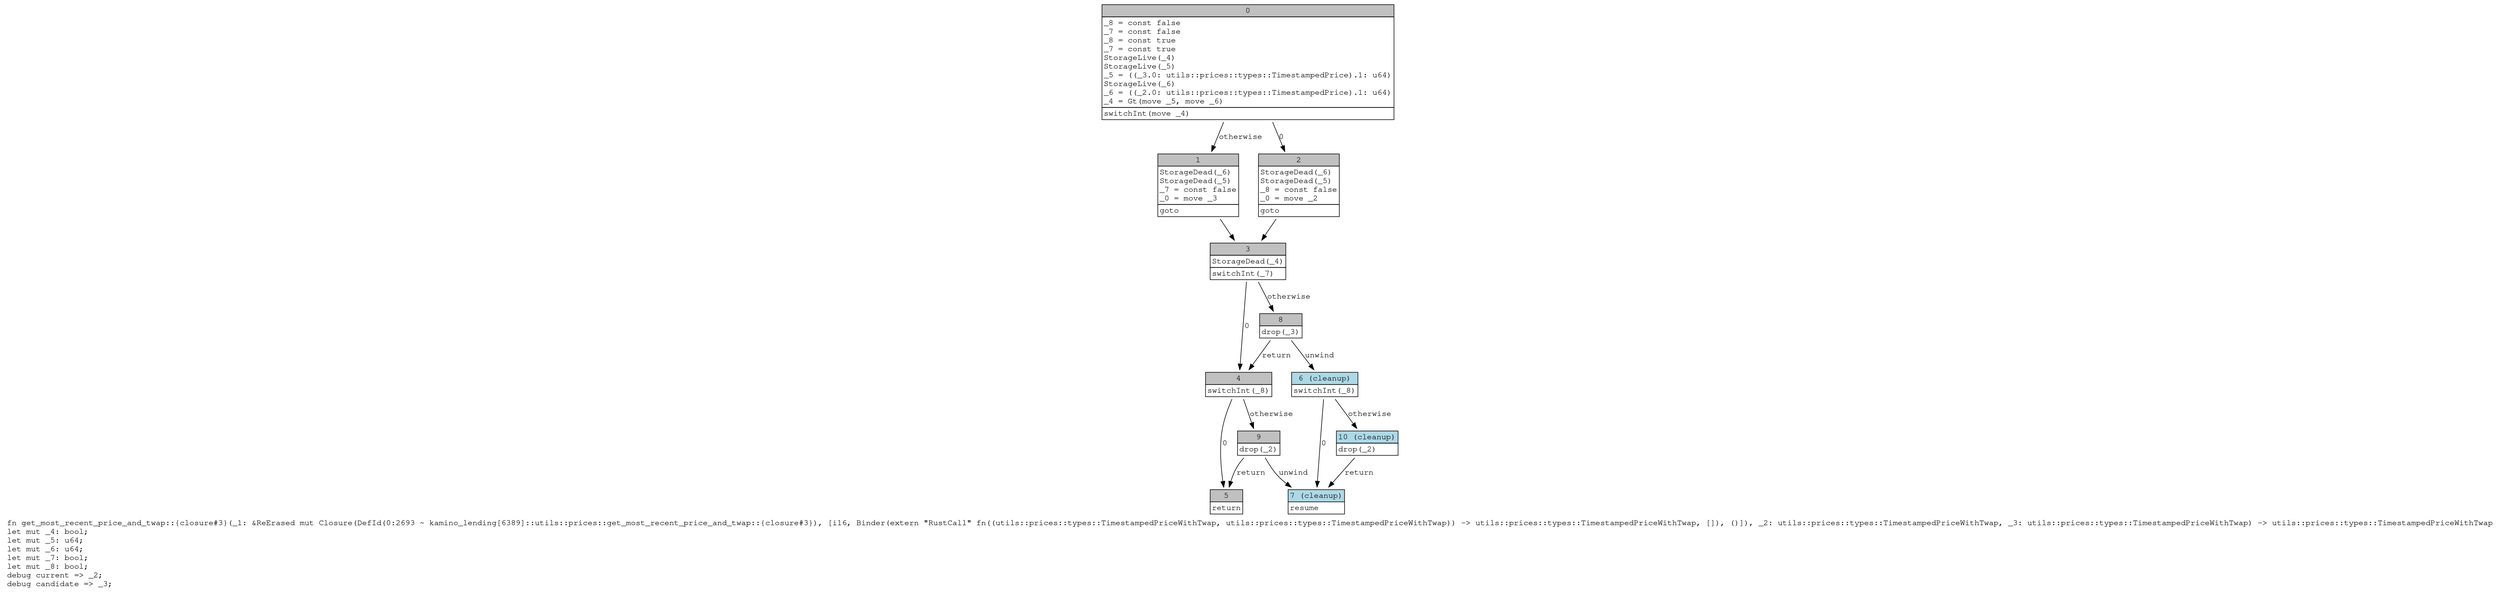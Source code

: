 digraph Mir_0_2693 {
    graph [fontname="Courier, monospace"];
    node [fontname="Courier, monospace"];
    edge [fontname="Courier, monospace"];
    label=<fn get_most_recent_price_and_twap::{closure#3}(_1: &amp;ReErased mut Closure(DefId(0:2693 ~ kamino_lending[6389]::utils::prices::get_most_recent_price_and_twap::{closure#3}), [i16, Binder(extern &quot;RustCall&quot; fn((utils::prices::types::TimestampedPriceWithTwap, utils::prices::types::TimestampedPriceWithTwap)) -&gt; utils::prices::types::TimestampedPriceWithTwap, []), ()]), _2: utils::prices::types::TimestampedPriceWithTwap, _3: utils::prices::types::TimestampedPriceWithTwap) -&gt; utils::prices::types::TimestampedPriceWithTwap<br align="left"/>let mut _4: bool;<br align="left"/>let mut _5: u64;<br align="left"/>let mut _6: u64;<br align="left"/>let mut _7: bool;<br align="left"/>let mut _8: bool;<br align="left"/>debug current =&gt; _2;<br align="left"/>debug candidate =&gt; _3;<br align="left"/>>;
    bb0__0_2693 [shape="none", label=<<table border="0" cellborder="1" cellspacing="0"><tr><td bgcolor="gray" align="center" colspan="1">0</td></tr><tr><td align="left" balign="left">_8 = const false<br/>_7 = const false<br/>_8 = const true<br/>_7 = const true<br/>StorageLive(_4)<br/>StorageLive(_5)<br/>_5 = ((_3.0: utils::prices::types::TimestampedPrice).1: u64)<br/>StorageLive(_6)<br/>_6 = ((_2.0: utils::prices::types::TimestampedPrice).1: u64)<br/>_4 = Gt(move _5, move _6)<br/></td></tr><tr><td align="left">switchInt(move _4)</td></tr></table>>];
    bb1__0_2693 [shape="none", label=<<table border="0" cellborder="1" cellspacing="0"><tr><td bgcolor="gray" align="center" colspan="1">1</td></tr><tr><td align="left" balign="left">StorageDead(_6)<br/>StorageDead(_5)<br/>_7 = const false<br/>_0 = move _3<br/></td></tr><tr><td align="left">goto</td></tr></table>>];
    bb2__0_2693 [shape="none", label=<<table border="0" cellborder="1" cellspacing="0"><tr><td bgcolor="gray" align="center" colspan="1">2</td></tr><tr><td align="left" balign="left">StorageDead(_6)<br/>StorageDead(_5)<br/>_8 = const false<br/>_0 = move _2<br/></td></tr><tr><td align="left">goto</td></tr></table>>];
    bb3__0_2693 [shape="none", label=<<table border="0" cellborder="1" cellspacing="0"><tr><td bgcolor="gray" align="center" colspan="1">3</td></tr><tr><td align="left" balign="left">StorageDead(_4)<br/></td></tr><tr><td align="left">switchInt(_7)</td></tr></table>>];
    bb4__0_2693 [shape="none", label=<<table border="0" cellborder="1" cellspacing="0"><tr><td bgcolor="gray" align="center" colspan="1">4</td></tr><tr><td align="left">switchInt(_8)</td></tr></table>>];
    bb5__0_2693 [shape="none", label=<<table border="0" cellborder="1" cellspacing="0"><tr><td bgcolor="gray" align="center" colspan="1">5</td></tr><tr><td align="left">return</td></tr></table>>];
    bb6__0_2693 [shape="none", label=<<table border="0" cellborder="1" cellspacing="0"><tr><td bgcolor="lightblue" align="center" colspan="1">6 (cleanup)</td></tr><tr><td align="left">switchInt(_8)</td></tr></table>>];
    bb7__0_2693 [shape="none", label=<<table border="0" cellborder="1" cellspacing="0"><tr><td bgcolor="lightblue" align="center" colspan="1">7 (cleanup)</td></tr><tr><td align="left">resume</td></tr></table>>];
    bb8__0_2693 [shape="none", label=<<table border="0" cellborder="1" cellspacing="0"><tr><td bgcolor="gray" align="center" colspan="1">8</td></tr><tr><td align="left">drop(_3)</td></tr></table>>];
    bb9__0_2693 [shape="none", label=<<table border="0" cellborder="1" cellspacing="0"><tr><td bgcolor="gray" align="center" colspan="1">9</td></tr><tr><td align="left">drop(_2)</td></tr></table>>];
    bb10__0_2693 [shape="none", label=<<table border="0" cellborder="1" cellspacing="0"><tr><td bgcolor="lightblue" align="center" colspan="1">10 (cleanup)</td></tr><tr><td align="left">drop(_2)</td></tr></table>>];
    bb0__0_2693 -> bb2__0_2693 [label="0"];
    bb0__0_2693 -> bb1__0_2693 [label="otherwise"];
    bb1__0_2693 -> bb3__0_2693 [label=""];
    bb2__0_2693 -> bb3__0_2693 [label=""];
    bb3__0_2693 -> bb4__0_2693 [label="0"];
    bb3__0_2693 -> bb8__0_2693 [label="otherwise"];
    bb4__0_2693 -> bb5__0_2693 [label="0"];
    bb4__0_2693 -> bb9__0_2693 [label="otherwise"];
    bb6__0_2693 -> bb7__0_2693 [label="0"];
    bb6__0_2693 -> bb10__0_2693 [label="otherwise"];
    bb8__0_2693 -> bb4__0_2693 [label="return"];
    bb8__0_2693 -> bb6__0_2693 [label="unwind"];
    bb9__0_2693 -> bb5__0_2693 [label="return"];
    bb9__0_2693 -> bb7__0_2693 [label="unwind"];
    bb10__0_2693 -> bb7__0_2693 [label="return"];
}
